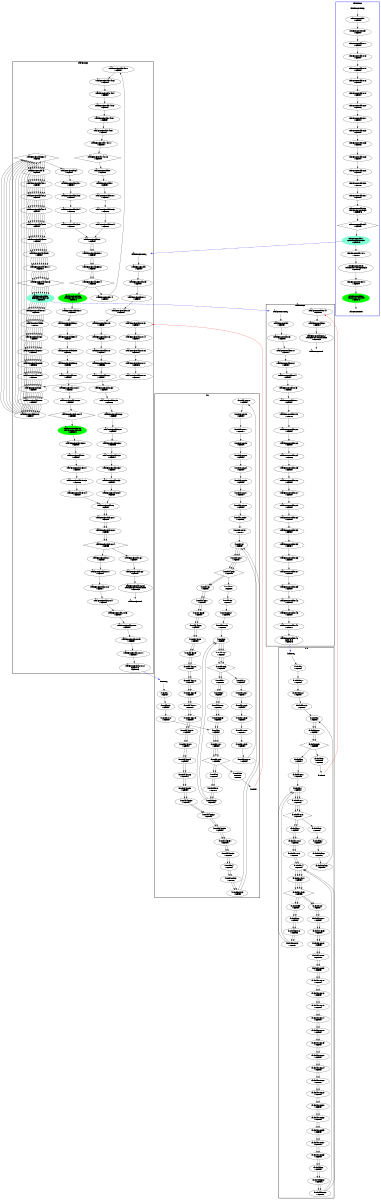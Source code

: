 digraph "CFG" {
fontsize=10;
orientation="portrait";
rankdir="TB";
size="10,8";
fwd__bb2 [fontsize=10, label="\"fwd__bb2\"\nWCET=4", width="0.01"];
fwd__bb11 [fontsize=10, label="\"fwd__bb11\"\nWCET=4", width="0.01"];
fwd__bb59 [fontsize=10, label="\"fwd__bb59\"\nWCET=0", width="0.01"];
fwd__bb63 [fontsize=10, label="\"fwd__bb63\"\nWCET=0", width="0.01"];
fwd__bb__13 [fontsize=10, label="\"fwd__bb__13\"\nWCET=0", width="0.01"];
fwd__bb [fontsize=10, label="\"fwd__bb\"\nWCET=4", width="0.01"];
fwd__bb18__18 [fontsize=10, label="\"fwd__bb18__18\"\nWCET=4", width="0.01"];
fwd__bb64 [fontsize=10, label="\"fwd__bb64\"\nWCET=4", width="0.01"];
fwd__bb__7 [fontsize=10, label="\"fwd__bb__7\"\nWCET=4", width="0.01"];
fwd__bb6__1 [fontsize=10, label="\"fwd__bb6__1\"\nWCET=0", width="0.01"];
fwd__bb56__3 [fontsize=10, label="\"fwd__bb56__3\"\nWCET=0", width="0.01"];
fwd__bb2__1 [fontsize=10, label="\"fwd__bb2__1\"\nWCET=4", width="0.01"];
fwd__bb7__1 [fontsize=10, label="\"fwd__bb7__1\"\nWCET=4", width="0.01"];
fwd__bb60__3 [fontsize=10, label="\"fwd__bb60__3\"\nWCET=0", width="0.01"];
fwd__bb64__2 [fontsize=10, label="\"fwd__bb64__2\"\nWCET=6", width="0.01"];
fwd__bb18__37 [fontsize=10, label="\"fwd__bb18__37\"\nWCET=17", width="0.01"];
fwd__bb18__38 [fontsize=10, label="\"fwd__bb18__38\"\nWCET=0", width="0.01"];
fwd__bb18__1 [fontsize=10, label="\"fwd__bb18__1\"\nWCET=4", width="0.01"];
fwd__bb18__12 [fontsize=10, label="\"fwd__bb18__12\"\nWCET=4", width="0.01"];
fwd__bb56 [fontsize=10, label="\"fwd__bb56\"\nWCET=4", width="0.01"];
fwd__bb18__26 [fontsize=10, label="\"fwd__bb18__26\"\nWCET=17", width="0.01"];
fwd__bb18__10 [fontsize=10, label="\"fwd__bb18__10\"\nWCET=4", width="0.01"];
fwd__bb18__21 [fontsize=10, label="\"fwd__bb18__21\"\nWCET=4", width="0.01"];
fwd__bb6 [fontsize=10, label="\"fwd__bb6\"\nWCET=4", width="0.01"];
fwd__bb18__29 [fontsize=10, label="\"fwd__bb18__29\"\nWCET=4", width="0.01"];
fwd__bb18__32 [fontsize=10, label="\"fwd__bb18__32\"\nWCET=4", width="0.01"];
fwd__bb18__6 [fontsize=10, label="\"fwd__bb18__6\"\nWCET=4", width="0.01"];
fwd__bb18__35 [fontsize=10, label="\"fwd__bb18__35\"\nWCET=4", width="0.01"];
fwd__bb14 [fontsize=10, label="\"fwd__bb14\"\nWCET=4", width="0.01"];
fwd__bb18__30 [fontsize=10, label="\"fwd__bb18__30\"\nWCET=4", width="0.01"];
fwd__bb67 [fontsize=10, label="\"fwd__bb67\"\nRETURN\nWCET=0", width="0.01"];
fwd_exit [color="white", fontsize=10, label="fwd_exit", width="0.01"];
fwd__bb11__2 [fontsize=10, label="\"fwd__bb11__2\"\nWCET=6", width="0.01"];
fwd__bb18__3 [fontsize=10, label="\"fwd__bb18__3\"\nWCET=4", width="0.01"];
fwd__bb18__24 [fontsize=10, label="\"fwd__bb18__24\"\nWCET=4", width="0.01"];
fwd__bb18 [fontsize=10, label="\"fwd__bb18\"\nWCET=4", width="0.01"];
fwd__bb__12 [fontsize=10, label="\"fwd__bb__12\"\nWCET=4", width="0.01"];
fwd__bb7__3 [fontsize=10, label="\"fwd__bb7__3\"\nWCET=5", shape=diamond, width="0.01"];
fwd__bb18__9 [fontsize=10, label="\"fwd__bb18__9\"\nWCET=4", width="0.01"];
fwd__bb14__3 [fontsize=10, label="\"fwd__bb14__3\"\nWCET=5", shape=diamond, width="0.01"];
fwd__bb18__17 [fontsize=10, label="\"fwd__bb18__17\"\nWCET=17", width="0.01"];
fwd__bb56__2 [fontsize=10, label="\"fwd__bb56__2\"\nWCET=6", width="0.01"];
fwd__bb64__3 [fontsize=10, label="\"fwd__bb64__3\"\nWCET=0", width="0.01"];
fwd__bb7 [fontsize=10, label="\"fwd__bb7\"\nWCET=4", width="0.01"];
fwd_entry [color="white", fontsize=10, height="0.01", label="fwd_entry", width="0.01"];
fwd__bb18__19 [fontsize=10, label="\"fwd__bb18__19\"\nWCET=4", width="0.01"];
fwd__bb11__3 [fontsize=10, label="\"fwd__bb11__3\"\nWCET=0", width="0.01"];
fwd__bb60 [fontsize=10, label="\"fwd__bb60\"\nWCET=4", width="0.01"];
fwd__bb60__2 [fontsize=10, label="\"fwd__bb60__2\"\nWCET=6", width="0.01"];
fwd__bb18__15 [fontsize=10, label="\"fwd__bb18__15\"\nWCET=4", width="0.01"];
fwd__bb18__8 [fontsize=10, label="\"fwd__bb18__8\"\nWCET=17", width="0.01"];
fwd__bb2__3 [fontsize=10, label="\"fwd__bb2__3\"\nWCET=5", shape=diamond, width="0.01"];
fwd__bb14__1 [fontsize=10, label="\"fwd__bb14__1\"\nWCET=4", width="0.01"];
_taskFunc3___bb74__1 [fontsize=10, label="\"_taskFunc3___bb74__1\"\nWCET=4", width="0.01"];
_taskFunc3___bb156 [color=green, fontsize=10, label="_taskFunc3___bb156\n(_taskFunc3_)taskwait\nWCET=13", style=filled, width="0.01"];
_taskFunc3___bb91__3 [fontsize=10, label="\"_taskFunc3___bb91__3\"\nWCET=6", width="0.01"];
_taskFunc3___bb21__17 [fontsize=10, label="\"_taskFunc3___bb21__17\"\nWCET=6", width="0.01"];
_taskFunc3___bb91__4 [fontsize=10, label="\"_taskFunc3___bb91__4\"\nWCET=0", width="0.01"];
_taskFunc3___bb157__1 [fontsize=10, label="\"_taskFunc3___bb157__1\"\nWCET=4", width="0.01"];
_taskFunc3___bb100__2 [fontsize=10, label="\"_taskFunc3___bb100__2\"\nWCET=4", width="0.01"];
_taskFunc3___bb38__4 [fontsize=10, label="\"_taskFunc3___bb38__4\"\nWCET=5", shape=diamond, width="0.01"];
_taskFunc3___bb43__5 [fontsize=10, label="\"_taskFunc3___bb43__5\"\nWCET=4", width="0.01"];
_taskFunc3___bb74__9 [fontsize=10, label="\"_taskFunc3___bb74__9\"\nWCET=4", width="0.01"];
_taskFunc3___bb38__2 [fontsize=10, label="\"_taskFunc3___bb38__2\"\nWCET=4", width="0.01"];
_taskFunc3___bb95__2 [fontsize=10, label="\"_taskFunc3___bb95__2\"\nWCET=4", width="0.01"];
_taskFunc3___bb__34 [fontsize=10, label="\"_taskFunc3___bb__34\"\nWCET=0", width="0.01"];
_taskFunc3___bb43__13 [fontsize=10, label="\"_taskFunc3___bb43__13\"\nWCET=5", shape=diamond, width="0.01"];
_taskFunc3___bb64__3 [fontsize=10, label="\"_taskFunc3___bb64__3\"\nWCET=4", width="0.01"];
_taskFunc3___bb74__4 [fontsize=10, label="\"_taskFunc3___bb74__4\"\nWCET=4", width="0.01"];
_taskFunc3___bb162__2 [fontsize=10, label="_taskFunc3___bb162__2\n(_taskFunc3_)taskenv_free\nWCET=13", width="0.01"];
_taskFunc3___bb100 [fontsize=10, label="\"_taskFunc3___bb100\"\nWCET=4", width="0.01"];
_taskFunc3___bb43__11 [fontsize=10, label="\"_taskFunc3___bb43__11\"\nWCET=17", width="0.01"];
_taskFunc3___bb__18 [fontsize=10, label="\"_taskFunc3___bb__18\"\nWCET=4", width="0.01"];
_taskFunc3___bb__15 [fontsize=10, label="\"_taskFunc3___bb__15\"\nWCET=4", width="0.01"];
_taskFunc3__entry [color="white", fontsize=10, height="0.01", label="_taskFunc3__entry", width="0.01"];
_taskFunc3___bb16 [fontsize=10, label="\"_taskFunc3___bb16\"\nWCET=4", width="0.01"];
_taskFunc3___bb57 [color=aquamarine, fontsize=10, label="_taskFunc3___bb57\nCREATE _taskFunc0_\nWCET=13", style=filled, width="0.01"];
_taskFunc3___bb43__2 [fontsize=10, label="\"_taskFunc3___bb43__2\"\nWCET=4", width="0.01"];
_taskFunc3___bb__9 [fontsize=10, label="\"_taskFunc3___bb__9\"\nWCET=4", width="0.01"];
_taskFunc3___bb21__8 [fontsize=10, label="\"_taskFunc3___bb21__8\"\nWCET=4", width="0.01"];
_taskFunc3___bb69__1 [fontsize=10, label="\"_taskFunc3___bb69__1\"\nWCET=4", width="0.01"];
_taskFunc3___bb21__1 [fontsize=10, label="\"_taskFunc3___bb21__1\"\nWCET=4", width="0.01"];
_taskFunc3___bb16__1 [fontsize=10, label="\"_taskFunc3___bb16__1\"\nWCET=4", width="0.01"];
_taskFunc3___bb100__1 [fontsize=10, label="\"_taskFunc3___bb100__1\"\nWCET=4", width="0.01"];
_taskFunc3___bb [fontsize=10, label="\"_taskFunc3___bb\"\nWCET=4", width="0.01"];
_taskFunc3___bb60__3 [fontsize=10, label="\"_taskFunc3___bb60__3\"\nWCET=6", width="0.01"];
_taskFunc3___bb157__3 [fontsize=10, label="\"_taskFunc3___bb157__3\"\nWCET=6", width="0.01"];
_taskFunc3___bb95__1 [fontsize=10, label="\"_taskFunc3___bb95__1\"\nWCET=4", width="0.01"];
_taskFunc3___bb__32 [fontsize=10, label="\"_taskFunc3___bb__32\"\nWCET=4", width="0.01"];
_taskFunc3___bb156__1 [fontsize=10, label="\"_taskFunc3___bb156__1\"\nWCET=0", width="0.01"];
_taskFunc3___bb__30 [fontsize=10, label="\"_taskFunc3___bb__30\"\nWCET=6", width="0.01"];
_taskFunc3___bb__25 [fontsize=10, label="\"_taskFunc3___bb__25\"\nWCET=6", width="0.01"];
_taskFunc3___bb21__12 [fontsize=10, label="_taskFunc3___bb21__12\nCALL lu0\nWCET=13", width="0.01"];
_taskFunc3___bb69 [fontsize=10, label="\"_taskFunc3___bb69\"\nWCET=4", width="0.01"];
_taskFunc3___bb90 [fontsize=10, label="\"_taskFunc3___bb90\"\nWCET=0", width="0.01"];
_taskFunc3___bb74__13 [fontsize=10, label="\"_taskFunc3___bb74__13\"\nWCET=5", shape=diamond, width="0.01"];
_taskFunc3___bb16__2 [fontsize=10, label="\"_taskFunc3___bb16__2\"\nWCET=4", width="0.01"];
_taskFunc3___bb__11 [fontsize=10, label="\"_taskFunc3___bb__11\"\nWCET=4", width="0.01"];
_taskFunc3___bb__16 [fontsize=10, label="\"_taskFunc3___bb__16\"\nWCET=4", width="0.01"];
_taskFunc3___bb43__1 [fontsize=10, label="\"_taskFunc3___bb43__1\"\nWCET=4", width="0.01"];
_taskFunc3___bb43__9 [fontsize=10, label="\"_taskFunc3___bb43__9\"\nWCET=4", width="0.01"];
_taskFunc3___bb91 [fontsize=10, label="\"_taskFunc3___bb91\"\nWCET=4", width="0.01"];
_taskFunc3__exit [color="white", fontsize=10, label="_taskFunc3__exit", width="0.01"];
_taskFunc3___bb60__4 [fontsize=10, label="\"_taskFunc3___bb60__4\"\nWCET=0", width="0.01"];
_taskFunc3___bb64__1 [fontsize=10, label="\"_taskFunc3___bb64__1\"\nWCET=4", width="0.01"];
_taskFunc3___bb74__11 [fontsize=10, label="\"_taskFunc3___bb74__11\"\nWCET=17", width="0.01"];
_taskFunc3___bb60 [fontsize=10, label="\"_taskFunc3___bb60\"\nWCET=4", width="0.01"];
_taskFunc3___bb21__16 [fontsize=10, label="\"_taskFunc3___bb21__16\"\nWCET=4", width="0.01"];
_taskFunc3___bb95__6 [fontsize=10, label="\"_taskFunc3___bb95__6\"\nWCET=0", width="0.01"];
_taskFunc3___bb64__5 [fontsize=10, label="\"_taskFunc3___bb64__5\"\nWCET=0", width="0.01"];
_taskFunc3___bb95 [color=green, fontsize=10, label="_taskFunc3___bb95\n(_taskFunc3_)taskwait\nWCET=13", style=filled, width="0.01"];
_taskFunc3___bb74__5 [fontsize=10, label="\"_taskFunc3___bb74__5\"\nWCET=4", width="0.01"];
_taskFunc3___bb74 [fontsize=10, label="\"_taskFunc3___bb74\"\nWCET=4", width="0.01"];
_taskFunc3___bb74__2 [fontsize=10, label="\"_taskFunc3___bb74__2\"\nWCET=4", width="0.01"];
_taskFunc3___bb43__8 [fontsize=10, label="\"_taskFunc3___bb43__8\"\nWCET=4", width="0.01"];
_taskFunc3___bb59 [fontsize=10, label="\"_taskFunc3___bb59\"\nWCET=0", width="0.01"];
_taskFunc3___bb__31 [fontsize=10, label="\"_taskFunc3___bb__31\"\nWCET=4", width="0.01"];
_taskFunc3___bb21__18 [fontsize=10, label="\"_taskFunc3___bb21__18\"\nWCET=0", width="0.01"];
_taskFunc3___bb16__4 [fontsize=10, label="\"_taskFunc3___bb16__4\"\nWCET=5", shape=diamond, width="0.01"];
_taskFunc3___bb21__4 [fontsize=10, label="\"_taskFunc3___bb21__4\"\nWCET=4", width="0.01"];
_taskFunc3___bb__26 [fontsize=10, label="\"_taskFunc3___bb__26\"\nWCET=4", width="0.01"];
_taskFunc3___bb69__4 [fontsize=10, label="\"_taskFunc3___bb69__4\"\nWCET=5", shape=diamond, width="0.01"];
_taskFunc3___bb__28 [fontsize=10, label="\"_taskFunc3___bb__28\"\nWCET=4", width="0.01"];
_taskFunc3___bb__23 [fontsize=10, label="\"_taskFunc3___bb__23\"\nWCET=4", width="0.01"];
_taskFunc3___bb21__14 [fontsize=10, label="\"_taskFunc3___bb21__14\"\nWCET=4", width="0.01"];
_taskFunc3___bb__33 [fontsize=10, label="\"_taskFunc3___bb__33\"\nWCET=4", width="0.01"];
_taskFunc3___bb95__4 [fontsize=10, label="\"_taskFunc3___bb95__4\"\nWCET=4", width="0.01"];
_taskFunc3___bb21__5 [fontsize=10, label="\"_taskFunc3___bb21__5\"\nWCET=4", width="0.01"];
_taskFunc3___bb43__4 [fontsize=10, label="\"_taskFunc3___bb43__4\"\nWCET=4", width="0.01"];
_taskFunc3___bb74__8 [fontsize=10, label="\"_taskFunc3___bb74__8\"\nWCET=4", width="0.01"];
_taskFunc3___bb95__5 [fontsize=10, label="\"_taskFunc3___bb95__5\"\nWCET=6", width="0.01"];
_taskFunc3___bb21__2 [fontsize=10, label="\"_taskFunc3___bb21__2\"\nWCET=4", width="0.01"];
_taskFunc3___bb69__2 [fontsize=10, label="\"_taskFunc3___bb69__2\"\nWCET=4", width="0.01"];
_taskFunc3___bb157 [fontsize=10, label="\"_taskFunc3___bb157\"\nWCET=4", width="0.01"];
_taskFunc3___bb21__13 [fontsize=10, label="\"_taskFunc3___bb21__13\"\nWCET=4", width="0.01"];
_taskFunc3___bb__13 [fontsize=10, label="\"_taskFunc3___bb__13\"\nWCET=4", width="0.01"];
_taskFunc3___bb__21 [fontsize=10, label="\"_taskFunc3___bb__21\"\nWCET=4", width="0.01"];
_taskFunc3___bb64__4 [fontsize=10, label="\"_taskFunc3___bb64__4\"\nWCET=6", width="0.01"];
_taskFunc3___bb64 [fontsize=10, label="\"_taskFunc3___bb64\"\nWCET=4", width="0.01"];
_taskFunc3___bb57__1 [fontsize=10, label="\"_taskFunc3___bb57__1\"\nWCET=0", width="0.01"];
_taskFunc3___bb21 [fontsize=10, label="\"_taskFunc3___bb21\"\nWCET=4", width="0.01"];
_taskFunc3___bb38__1 [fontsize=10, label="\"_taskFunc3___bb38__1\"\nWCET=4", width="0.01"];
_taskFunc3___bb38 [fontsize=10, label="\"_taskFunc3___bb38\"\nWCET=4", width="0.01"];
_taskFunc3___bb162 [fontsize=10, label="\"_taskFunc3___bb162\"\nWCET=4", width="0.01"];
_taskFunc3___bb21__11 [fontsize=10, label="\"_taskFunc3___bb21__11\"\nWCET=17", width="0.01"];
_taskFunc3___bb__20 [fontsize=10, label="\"_taskFunc3___bb__20\"\nWCET=6", width="0.01"];
_taskFunc3___bb43 [fontsize=10, label="\"_taskFunc3___bb43\"\nWCET=4", width="0.01"];
_taskFunc3___bb60__1 [fontsize=10, label="\"_taskFunc3___bb60__1\"\nWCET=4", width="0.01"];
_taskFunc3___bb161 [fontsize=10, label="\"_taskFunc3___bb161\"\nWCET=0", width="0.01"];
_taskFunc3___bb21__9 [fontsize=10, label="\"_taskFunc3___bb21__9\"\nWCET=4", width="0.01"];
_taskFunc3___bb91__1 [fontsize=10, label="\"_taskFunc3___bb91__1\"\nWCET=4", width="0.01"];
_taskFunc3___bb157__4 [fontsize=10, label="\"_taskFunc3___bb157__4\"\nWCET=0", width="0.01"];
_taskFunc3___bb100__4 [fontsize=10, label="\"_taskFunc3___bb100__4\"\nWCET=5", shape=diamond, width="0.01"];
lu0__bb12__12 [fontsize=10, label="\"lu0__bb12__12\"\nWCET=4", width="0.01"];
lu0__bb12__9 [fontsize=10, label="\"lu0__bb12__9\"\nWCET=4", width="0.01"];
lu0__bb5__3 [fontsize=10, label="\"lu0__bb5__3\"\nWCET=0", width="0.01"];
lu0__bb46 [fontsize=10, label="\"lu0__bb46\"\nWCET=4", width="0.01"];
lu0__bb12__22 [fontsize=10, label="\"lu0__bb12__22\"\nWCET=4", width="0.01"];
lu0__bb91 [fontsize=10, label="\"lu0__bb91\"\nWCET=0", width="0.01"];
lu0__bb46__3 [fontsize=10, label="\"lu0__bb46__3\"\nWCET=4", width="0.01"];
lu0_exit [color="white", fontsize=10, label="lu0_exit", width="0.01"];
lu0__bb46__12 [fontsize=10, label="\"lu0__bb46__12\"\nWCET=4", width="0.01"];
lu0__bb8 [fontsize=10, label="\"lu0__bb8\"\nWCET=4", width="0.01"];
lu0__bb12__15 [fontsize=10, label="\"lu0__bb12__15\"\nWCET=4", width="0.01"];
lu0__bb12__8 [fontsize=10, label="\"lu0__bb12__8\"\nWCET=17", width="0.01"];
lu0__bb12__31 [fontsize=10, label="\"lu0__bb12__31\"\nWCET=0", width="0.01"];
lu0__bb88__3 [fontsize=10, label="\"lu0__bb88__3\"\nWCET=0", width="0.01"];
lu0__bb5 [fontsize=10, label="\"lu0__bb5\"\nWCET=4", width="0.01"];
lu0__bb46__24 [fontsize=10, label="\"lu0__bb46__24\"\nWCET=4", width="0.01"];
lu0__bb__9 [fontsize=10, label="\"lu0__bb__9\"\nWCET=4", width="0.01"];
lu0__bb84 [fontsize=10, label="\"lu0__bb84\"\nWCET=4", width="0.01"];
lu0__bb42__1 [fontsize=10, label="\"lu0__bb42__1\"\nWCET=4", width="0.01"];
lu0__bb46__10 [fontsize=10, label="\"lu0__bb46__10\"\nWCET=4", width="0.01"];
lu0__bb46__8 [fontsize=10, label="\"lu0__bb46__8\"\nWCET=17", width="0.01"];
lu0__bb87 [fontsize=10, label="\"lu0__bb87\"\nWCET=0", width="0.01"];
lu0__bb12__10 [fontsize=10, label="\"lu0__bb12__10\"\nWCET=4", width="0.01"];
lu0__bb12__19 [fontsize=10, label="\"lu0__bb12__19\"\nWCET=4", width="0.01"];
lu0__bb [fontsize=10, label="\"lu0__bb\"\nWCET=4", width="0.01"];
lu0__bb8__1 [fontsize=10, label="\"lu0__bb8__1\"\nWCET=4", width="0.01"];
lu0__bb92__3 [fontsize=10, label="\"lu0__bb92__3\"\nWCET=0", width="0.01"];
lu0__bb46__29 [fontsize=10, label="\"lu0__bb46__29\"\nWCET=4", width="0.01"];
lu0_entry [color="white", fontsize=10, height="0.01", label="lu0_entry", width="0.01"];
lu0__bb46__32 [fontsize=10, label="\"lu0__bb46__32\"\nWCET=4", width="0.01"];
lu0__bb12__3 [fontsize=10, label="\"lu0__bb12__3\"\nWCET=4", width="0.01"];
lu0__bb46__35 [fontsize=10, label="\"lu0__bb46__35\"\nWCET=4", width="0.01"];
lu0__bb46__26 [fontsize=10, label="\"lu0__bb46__26\"\nWCET=17", width="0.01"];
lu0__bb42 [fontsize=10, label="\"lu0__bb42\"\nWCET=4", width="0.01"];
lu0__bb1 [fontsize=10, label="\"lu0__bb1\"\nWCET=4", width="0.01"];
lu0__bb1__3 [fontsize=10, label="\"lu0__bb1__3\"\nWCET=5", shape=diamond, width="0.01"];
lu0__bb46__15 [fontsize=10, label="\"lu0__bb46__15\"\nWCET=4", width="0.01"];
lu0__bb46__17 [fontsize=10, label="\"lu0__bb46__17\"\nWCET=17", width="0.01"];
lu0__bb46__18 [fontsize=10, label="\"lu0__bb46__18\"\nWCET=4", width="0.01"];
lu0__bb46__6 [fontsize=10, label="\"lu0__bb46__6\"\nWCET=4", width="0.01"];
lu0__bb12__30 [fontsize=10, label="\"lu0__bb12__30\"\nWCET=6", width="0.01"];
lu0__bb12 [fontsize=10, label="\"lu0__bb12\"\nWCET=4", width="0.01"];
lu0__bb95 [fontsize=10, label="\"lu0__bb95\"\nRETURN\nWCET=0", width="0.01"];
lu0__bb46__37 [fontsize=10, label="\"lu0__bb46__37\"\nWCET=17", width="0.01"];
lu0__bb5__2 [fontsize=10, label="\"lu0__bb5__2\"\nWCET=6", width="0.01"];
lu0__bb1__1 [fontsize=10, label="\"lu0__bb1__1\"\nWCET=4", width="0.01"];
lu0__bb92 [fontsize=10, label="\"lu0__bb92\"\nWCET=4", width="0.01"];
lu0__bb12__25 [fontsize=10, label="\"lu0__bb12__25\"\nWCET=4", width="0.01"];
lu0__bb88__2 [fontsize=10, label="\"lu0__bb88__2\"\nWCET=6", width="0.01"];
lu0__bb42__3 [fontsize=10, label="\"lu0__bb42__3\"\nWCET=5", shape=diamond, width="0.01"];
lu0__bb46__21 [fontsize=10, label="\"lu0__bb46__21\"\nWCET=4", width="0.01"];
lu0__bb8__3 [fontsize=10, label="\"lu0__bb8__3\"\nWCET=5", shape=diamond, width="0.01"];
lu0__bb46__19 [fontsize=10, label="\"lu0__bb46__19\"\nWCET=4", width="0.01"];
lu0__bb12__17 [fontsize=10, label="\"lu0__bb12__17\"\nWCET=17", width="0.01"];
lu0__bb84__2 [fontsize=10, label="\"lu0__bb84__2\"\nWCET=6", width="0.01"];
lu0__bb__10 [fontsize=10, label="\"lu0__bb__10\"\nWCET=0", width="0.01"];
lu0__bb12__28 [fontsize=10, label="\"lu0__bb12__28\"\nWCET=4", width="0.01"];
lu0__bb12__20 [fontsize=10, label="\"lu0__bb12__20\"\nWCET=4", width="0.01"];
lu0__bb46__38 [fontsize=10, label="\"lu0__bb46__38\"\nWCET=0", width="0.01"];
lu0__bb12__6 [fontsize=10, label="\"lu0__bb12__6\"\nWCET=4", width="0.01"];
lu0__bb12__27 [fontsize=10, label="\"lu0__bb12__27\"\nWCET=17", width="0.01"];
lu0__bb84__3 [fontsize=10, label="\"lu0__bb84__3\"\nWCET=0", width="0.01"];
lu0__bb88 [fontsize=10, label="\"lu0__bb88\"\nWCET=4", width="0.01"];
lu0__bb92__2 [fontsize=10, label="\"lu0__bb92__2\"\nWCET=6", width="0.01"];
lu0__bb46__30 [fontsize=10, label="\"lu0__bb46__30\"\nWCET=4", width="0.01"];
lu0__bb12__1 [fontsize=10, label="\"lu0__bb12__1\"\nWCET=4", width="0.01"];
lu0__bb46__1 [fontsize=10, label="\"lu0__bb46__1\"\nWCET=4", width="0.01"];
lu0__bb46__9 [fontsize=10, label="\"lu0__bb46__9\"\nWCET=4", width="0.01"];
_taskFunc0___bb__22 [fontsize=10, label="\"_taskFunc0___bb__22\"\nWCET=4", width="0.01"];
_taskFunc0___bb [fontsize=10, label="\"_taskFunc0___bb\"\nWCET=4", width="0.01"];
_taskFunc0___bb__8 [fontsize=10, label="\"_taskFunc0___bb__8\"\nWCET=4", width="0.01"];
_taskFunc0___bb__46 [fontsize=10, label="_taskFunc0___bb__46\nCALL fwd\nWCET=13", width="0.01"];
_taskFunc0___bb__33 [fontsize=10, label="\"_taskFunc0___bb__33\"\nWCET=4", width="0.01"];
_taskFunc0___bb__27 [fontsize=10, label="\"_taskFunc0___bb__27\"\nWCET=4", width="0.01"];
_taskFunc0___bb__35 [fontsize=10, label="\"_taskFunc0___bb__35\"\nWCET=17", width="0.01"];
_taskFunc0___bb__14 [fontsize=10, label="\"_taskFunc0___bb__14\"\nWCET=4", width="0.01"];
_taskFunc0___bb__36 [fontsize=10, label="\"_taskFunc0___bb__36\"\nWCET=4", width="0.01"];
_taskFunc0___bb__47 [fontsize=10, label="\"_taskFunc0___bb__47\"\nWCET=0", width="0.01"];
_taskFunc0___bb__39 [fontsize=10, label="\"_taskFunc0___bb__39\"\nWCET=4", width="0.01"];
_taskFunc0___bb32__2 [fontsize=10, label="_taskFunc0___bb32__2\n(_taskFunc0_)taskenv_free\nWCET=13", width="0.01"];
_taskFunc0___bb__43 [fontsize=10, label="\"_taskFunc0___bb__43\"\nWCET=4", width="0.01"];
_taskFunc0___bb__37 [fontsize=10, label="\"_taskFunc0___bb__37\"\nWCET=4", width="0.01"];
_taskFunc0___bb__20 [fontsize=10, label="\"_taskFunc0___bb__20\"\nWCET=4", width="0.01"];
_taskFunc0___bb__32 [fontsize=10, label="\"_taskFunc0___bb__32\"\nWCET=4", width="0.01"];
_taskFunc0___bb__26 [fontsize=10, label="\"_taskFunc0___bb__26\"\nWCET=4", width="0.01"];
_taskFunc0___bb__29 [fontsize=10, label="\"_taskFunc0___bb__29\"\nWCET=4", width="0.01"];
_taskFunc0___bb__15 [fontsize=10, label="\"_taskFunc0___bb__15\"\nWCET=4", width="0.01"];
_taskFunc0___bb__17 [fontsize=10, label="\"_taskFunc0___bb__17\"\nWCET=4", width="0.01"];
_taskFunc0___bb__19 [fontsize=10, label="\"_taskFunc0___bb__19\"\nWCET=6", width="0.01"];
_taskFunc0___bb__12 [fontsize=10, label="\"_taskFunc0___bb__12\"\nWCET=4", width="0.01"];
_taskFunc0___bb__25 [fontsize=10, label="\"_taskFunc0___bb__25\"\nWCET=4", width="0.01"];
_taskFunc0___bb__42 [fontsize=10, label="\"_taskFunc0___bb__42\"\nWCET=4", width="0.01"];
_taskFunc0___bb__45 [fontsize=10, label="\"_taskFunc0___bb__45\"\nWCET=17", width="0.01"];
_taskFunc0__exit [color="white", fontsize=10, label="_taskFunc0__exit", width="0.01"];
_taskFunc0__entry [color="white", fontsize=10, height="0.01", label="_taskFunc0__entry", width="0.01"];
_taskFunc0___bb__24 [fontsize=10, label="\"_taskFunc0___bb__24\"\nWCET=6", width="0.01"];
_taskFunc0___bb32 [fontsize=10, label="\"_taskFunc0___bb32\"\nWCET=4", width="0.01"];
_taskFunc0___bb__10 [fontsize=10, label="\"_taskFunc0___bb__10\"\nWCET=4", width="0.01"];
_thrFunc0___bb__30 [fontsize=10, label="\"_thrFunc0___bb__30\"\nWCET=6", width="0.01"];
_thrFunc0___bb__28 [fontsize=10, label="\"_thrFunc0___bb__28\"\nWCET=4", width="0.01"];
_thrFunc0___bb__13 [fontsize=10, label="\"_thrFunc0___bb__13\"\nWCET=4", width="0.01"];
_thrFunc0___bb__18 [fontsize=10, label="\"_thrFunc0___bb__18\"\nWCET=4", width="0.01"];
_thrFunc0___bb__23 [fontsize=10, label="\"_thrFunc0___bb__23\"\nWCET=4", width="0.01"];
_thrFunc0___bb19__1 [fontsize=10, label="\"_thrFunc0___bb19__1\"\nWCET=0", width="0.01"];
_thrFunc0___bb [fontsize=10, label="\"_thrFunc0___bb\"\nWCET=4", width="0.01"];
_thrFunc0__entry [color="white", fontsize=10, height="0.01", label="_thrFunc0__entry", width="0.01"];
_thrFunc0___bb__34 [fontsize=10, label="\"_thrFunc0___bb__34\"\nWCET=5", shape=diamond, width="0.01"];
_thrFunc0___bb__20 [fontsize=10, label="\"_thrFunc0___bb__20\"\nWCET=6", width="0.01"];
_thrFunc0___bb__21 [fontsize=10, label="\"_thrFunc0___bb__21\"\nWCET=4", width="0.01"];
_thrFunc0___bb__9 [fontsize=10, label="\"_thrFunc0___bb__9\"\nWCET=4", width="0.01"];
_thrFunc0___bb17 [color=aquamarine, fontsize=10, label="_thrFunc0___bb17\nCREATE _taskFunc3_\nWCET=13", style=filled, width="0.01"];
_thrFunc0___bb__16 [fontsize=10, label="\"_thrFunc0___bb__16\"\nWCET=4", width="0.01"];
_thrFunc0___bb17__1 [fontsize=10, label="\"_thrFunc0___bb17__1\"\nWCET=0", width="0.01"];
_thrFunc0___bb__32 [fontsize=10, label="_thrFunc0___bb__32\n(_thrFunc0_)mysingle\nWCET=13", width="0.01"];
_thrFunc0___bb__31 [fontsize=10, label="\"_thrFunc0___bb__31\"\nWCET=4", width="0.01"];
_thrFunc0__exit [color="white", fontsize=10, label="_thrFunc0__exit", width="0.01"];
_thrFunc0___bb__26 [fontsize=10, label="\"_thrFunc0___bb__26\"\nWCET=4", width="0.01"];
_thrFunc0___bb20 [color=green, fontsize=10, label="_thrFunc0___bb20\n(_thrFunc0_)taskwait\nWCET=13", style=filled, width="0.01"];
_thrFunc0___bb__11 [fontsize=10, label="\"_thrFunc0___bb__11\"\nWCET=4", width="0.01"];
_thrFunc0___bb19 [fontsize=10, label="_thrFunc0___bb19\n(_thrFunc0_)leaving_single\nWCET=13", width="0.01"];
_thrFunc0___bb__25 [fontsize=10, label="\"_thrFunc0___bb__25\"\nWCET=6", width="0.01"];
_thrFunc0___bb__15 [fontsize=10, label="\"_thrFunc0___bb__15\"\nWCET=4", width="0.01"];
fwd__bb2 -> fwd__bb2__1  [key=0];
fwd__bb2 -> fwd__bb2__1  [key=1];
fwd__bb11 -> fwd__bb11__2  [key=0];
fwd__bb11 -> fwd__bb11__2  [key=1];
fwd__bb59 -> fwd__bb60  [key=0];
fwd__bb59 -> fwd__bb60  [key=1];
fwd__bb63 -> fwd__bb64  [key=0];
fwd__bb__13 -> fwd__bb2  [key=0];
fwd__bb -> fwd__bb__7  [key=0];
fwd__bb18__18 -> fwd__bb18__19  [key=0];
fwd__bb18__18 -> fwd__bb18__19  [key=1];
fwd__bb64 -> fwd__bb64__2  [key=0];
fwd__bb__7 -> fwd__bb__12  [key=0];
fwd__bb6__1 -> fwd__bb7  [key=0];
fwd__bb56__3 -> fwd__bb14  [key=0];
fwd__bb56__3 -> fwd__bb14  [key=1];
fwd__bb2__1 -> fwd__bb2__3  [key=0];
fwd__bb2__1 -> fwd__bb2__3  [key=1];
fwd__bb7__1 -> fwd__bb7__3  [key=0];
fwd__bb7__1 -> fwd__bb7__3  [key=1];
fwd__bb7__1 -> fwd__bb7__3  [key=2];
fwd__bb60__3 -> fwd__bb7  [key=0];
fwd__bb60__3 -> fwd__bb7  [key=1];
fwd__bb64__2 -> fwd__bb64__3  [key=0];
fwd__bb18__37 -> fwd__bb18__38  [key=0];
fwd__bb18__37 -> fwd__bb18__38  [key=1];
fwd__bb18__38 -> fwd__bb56  [key=0];
fwd__bb18__38 -> fwd__bb56  [key=1];
fwd__bb18__1 -> fwd__bb18__3  [key=0];
fwd__bb18__1 -> fwd__bb18__3  [key=1];
fwd__bb18__12 -> fwd__bb18__15  [key=0];
fwd__bb18__12 -> fwd__bb18__15  [key=1];
fwd__bb56 -> fwd__bb56__2  [key=0];
fwd__bb56 -> fwd__bb56__2  [key=1];
fwd__bb18__26 -> fwd__bb18__29  [key=0];
fwd__bb18__26 -> fwd__bb18__29  [key=1];
fwd__bb18__10 -> fwd__bb18__12  [key=0];
fwd__bb18__10 -> fwd__bb18__12  [key=1];
fwd__bb18__21 -> fwd__bb18__24  [key=0];
fwd__bb18__21 -> fwd__bb18__24  [key=1];
fwd__bb6 -> fwd__bb6__1  [key=0];
fwd__bb18__29 -> fwd__bb18__30  [key=0];
fwd__bb18__29 -> fwd__bb18__30  [key=1];
fwd__bb18__32 -> fwd__bb18__35  [key=0];
fwd__bb18__32 -> fwd__bb18__35  [key=1];
fwd__bb18__6 -> fwd__bb18__8  [key=0];
fwd__bb18__6 -> fwd__bb18__8  [key=1];
fwd__bb18__35 -> fwd__bb18__37  [key=0];
fwd__bb18__35 -> fwd__bb18__37  [key=1];
fwd__bb14 -> fwd__bb14__1  [key=0];
fwd__bb14 -> fwd__bb14__1  [key=1];
fwd__bb14 -> fwd__bb14__1  [key=2];
fwd__bb14 -> fwd__bb14__1  [key=3];
fwd__bb18__30 -> fwd__bb18__32  [key=0];
fwd__bb18__30 -> fwd__bb18__32  [key=1];
fwd__bb67 -> fwd_exit  [key=0];
fwd_exit -> _taskFunc0___bb__47  [color=red, key=0];
fwd__bb11__2 -> fwd__bb11__3  [key=0];
fwd__bb11__2 -> fwd__bb11__3  [key=1];
fwd__bb18__3 -> fwd__bb18__6  [key=0];
fwd__bb18__3 -> fwd__bb18__6  [key=1];
fwd__bb18__24 -> fwd__bb18__26  [key=0];
fwd__bb18__24 -> fwd__bb18__26  [key=1];
fwd__bb18 -> fwd__bb18__1  [key=0];
fwd__bb18 -> fwd__bb18__1  [key=1];
fwd__bb__12 -> fwd__bb__13  [key=0];
fwd__bb7__3 -> fwd__bb11  [key=0];
fwd__bb7__3 -> fwd__bb11  [key=1];
fwd__bb7__3 -> fwd__bb63  [key=0];
fwd__bb18__9 -> fwd__bb18__10  [key=0];
fwd__bb18__9 -> fwd__bb18__10  [key=1];
fwd__bb14__3 -> fwd__bb18  [key=0];
fwd__bb14__3 -> fwd__bb18  [key=1];
fwd__bb14__3 -> fwd__bb59  [key=0];
fwd__bb14__3 -> fwd__bb59  [key=1];
fwd__bb18__17 -> fwd__bb18__18  [key=0];
fwd__bb18__17 -> fwd__bb18__18  [key=1];
fwd__bb56__2 -> fwd__bb56__3  [key=0];
fwd__bb56__2 -> fwd__bb56__3  [key=1];
fwd__bb64__3 -> fwd__bb2  [key=0];
fwd__bb7 -> fwd__bb7__1  [key=0];
fwd__bb7 -> fwd__bb7__1  [key=1];
fwd__bb7 -> fwd__bb7__1  [key=2];
fwd_entry -> fwd__bb  [key=0];
fwd__bb18__19 -> fwd__bb18__21  [key=0];
fwd__bb18__19 -> fwd__bb18__21  [key=1];
fwd__bb11__3 -> fwd__bb14  [key=0];
fwd__bb11__3 -> fwd__bb14  [key=1];
fwd__bb60 -> fwd__bb60__2  [key=0];
fwd__bb60 -> fwd__bb60__2  [key=1];
fwd__bb60__2 -> fwd__bb60__3  [key=0];
fwd__bb60__2 -> fwd__bb60__3  [key=1];
fwd__bb18__15 -> fwd__bb18__17  [key=0];
fwd__bb18__15 -> fwd__bb18__17  [key=1];
fwd__bb18__8 -> fwd__bb18__9  [key=0];
fwd__bb18__8 -> fwd__bb18__9  [key=1];
fwd__bb2__3 -> fwd__bb6  [key=0];
fwd__bb2__3 -> fwd__bb67  [key=0];
fwd__bb14__1 -> fwd__bb14__3  [key=0];
fwd__bb14__1 -> fwd__bb14__3  [key=1];
fwd__bb14__1 -> fwd__bb14__3  [key=2];
fwd__bb14__1 -> fwd__bb14__3  [key=3];
_taskFunc3___bb74__1 -> _taskFunc3___bb74__2  [key=0];
_taskFunc3___bb156 -> _taskFunc3___bb156__1  [key=0];
_taskFunc3___bb91__3 -> _taskFunc3___bb91__4  [key=0];
_taskFunc3___bb21__17 -> _taskFunc3___bb21__18  [key=0];
_taskFunc3___bb91__4 -> _taskFunc3___bb69  [key=0];
_taskFunc3___bb157__1 -> _taskFunc3___bb157__3  [key=0];
_taskFunc3___bb100__2 -> _taskFunc3___bb100__4  [key=0];
_taskFunc3___bb38__4 -> _taskFunc3___bb43  [key=0];
_taskFunc3___bb38__4 -> _taskFunc3___bb43  [key=1];
_taskFunc3___bb38__4 -> _taskFunc3___bb43  [key=2];
_taskFunc3___bb38__4 -> _taskFunc3___bb43  [key=3];
_taskFunc3___bb38__4 -> _taskFunc3___bb43  [key=4];
_taskFunc3___bb38__4 -> _taskFunc3___bb43  [key=5];
_taskFunc3___bb38__4 -> _taskFunc3___bb43  [key=6];
_taskFunc3___bb38__4 -> _taskFunc3___bb43  [key=7];
_taskFunc3___bb38__4 -> _taskFunc3___bb43  [key=8];
_taskFunc3___bb38__4 -> _taskFunc3___bb64  [key=0];
_taskFunc3___bb43__5 -> _taskFunc3___bb43__8  [key=0];
_taskFunc3___bb43__5 -> _taskFunc3___bb43__8  [key=1];
_taskFunc3___bb43__5 -> _taskFunc3___bb43__8  [key=2];
_taskFunc3___bb43__5 -> _taskFunc3___bb43__8  [key=3];
_taskFunc3___bb43__5 -> _taskFunc3___bb43__8  [key=4];
_taskFunc3___bb43__5 -> _taskFunc3___bb43__8  [key=5];
_taskFunc3___bb43__5 -> _taskFunc3___bb43__8  [key=6];
_taskFunc3___bb43__5 -> _taskFunc3___bb43__8  [key=7];
_taskFunc3___bb43__5 -> _taskFunc3___bb43__8  [key=8];
_taskFunc3___bb74__9 -> _taskFunc3___bb74__11  [key=0];
_taskFunc3___bb38__2 -> _taskFunc3___bb38__4  [key=0];
_taskFunc3___bb38__2 -> _taskFunc3___bb38__4  [key=1];
_taskFunc3___bb38__2 -> _taskFunc3___bb38__4  [key=2];
_taskFunc3___bb38__2 -> _taskFunc3___bb38__4  [key=3];
_taskFunc3___bb38__2 -> _taskFunc3___bb38__4  [key=4];
_taskFunc3___bb38__2 -> _taskFunc3___bb38__4  [key=5];
_taskFunc3___bb38__2 -> _taskFunc3___bb38__4  [key=6];
_taskFunc3___bb38__2 -> _taskFunc3___bb38__4  [key=7];
_taskFunc3___bb38__2 -> _taskFunc3___bb38__4  [key=8];
_taskFunc3___bb38__2 -> _taskFunc3___bb38__4  [key=9];
_taskFunc3___bb95__2 -> _taskFunc3___bb95__4  [key=0];
_taskFunc3___bb__34 -> _taskFunc3___bb16  [key=0];
_taskFunc3___bb43__13 -> _taskFunc3___bb57  [key=0];
_taskFunc3___bb43__13 -> _taskFunc3___bb57  [key=1];
_taskFunc3___bb43__13 -> _taskFunc3___bb57  [key=2];
_taskFunc3___bb43__13 -> _taskFunc3___bb57  [key=3];
_taskFunc3___bb43__13 -> _taskFunc3___bb57  [key=4];
_taskFunc3___bb43__13 -> _taskFunc3___bb57  [key=5];
_taskFunc3___bb43__13 -> _taskFunc3___bb57  [key=6];
_taskFunc3___bb43__13 -> _taskFunc3___bb57  [key=7];
_taskFunc3___bb43__13 -> _taskFunc3___bb57  [key=8];
_taskFunc3___bb64__3 -> _taskFunc3___bb64__4  [key=0];
_taskFunc3___bb74__4 -> _taskFunc3___bb74__5  [key=0];
_taskFunc3___bb162__2 -> _taskFunc3__exit  [key=0];
_taskFunc3___bb100 -> _taskFunc3___bb100__1  [key=0];
_taskFunc3___bb43__11 -> _taskFunc3___bb43__13  [key=0];
_taskFunc3___bb43__11 -> _taskFunc3___bb43__13  [key=1];
_taskFunc3___bb43__11 -> _taskFunc3___bb43__13  [key=2];
_taskFunc3___bb43__11 -> _taskFunc3___bb43__13  [key=3];
_taskFunc3___bb43__11 -> _taskFunc3___bb43__13  [key=4];
_taskFunc3___bb43__11 -> _taskFunc3___bb43__13  [key=5];
_taskFunc3___bb43__11 -> _taskFunc3___bb43__13  [key=6];
_taskFunc3___bb43__11 -> _taskFunc3___bb43__13  [key=7];
_taskFunc3___bb43__11 -> _taskFunc3___bb43__13  [key=8];
_taskFunc3___bb__18 -> _taskFunc3___bb__20  [key=0];
_taskFunc3___bb__15 -> _taskFunc3___bb__16  [key=0];
_taskFunc3__entry -> _taskFunc3___bb  [key=0];
_taskFunc3___bb16 -> _taskFunc3___bb16__1  [key=0];
_taskFunc3___bb16 -> _taskFunc3___bb16__1  [key=1];
_taskFunc3___bb57 -> _taskFunc3___bb57__1  [key=0];
_taskFunc3___bb57 -> _taskFunc3___bb57__1  [key=1];
_taskFunc3___bb57 -> _taskFunc3___bb57__1  [key=2];
_taskFunc3___bb57 -> _taskFunc3___bb57__1  [key=3];
_taskFunc3___bb57 -> _taskFunc3___bb57__1  [key=4];
_taskFunc3___bb57 -> _taskFunc3___bb57__1  [key=5];
_taskFunc3___bb57 -> _taskFunc3___bb57__1  [key=6];
_taskFunc3___bb57 -> _taskFunc3___bb57__1  [key=7];
_taskFunc3___bb57 -> _taskFunc3___bb57__1  [key=8];
_taskFunc3___bb57 -> _taskFunc0__entry  [color=blue, key=0];
_taskFunc3___bb43__2 -> _taskFunc3___bb43__4  [key=0];
_taskFunc3___bb43__2 -> _taskFunc3___bb43__4  [key=1];
_taskFunc3___bb43__2 -> _taskFunc3___bb43__4  [key=2];
_taskFunc3___bb43__2 -> _taskFunc3___bb43__4  [key=3];
_taskFunc3___bb43__2 -> _taskFunc3___bb43__4  [key=4];
_taskFunc3___bb43__2 -> _taskFunc3___bb43__4  [key=5];
_taskFunc3___bb43__2 -> _taskFunc3___bb43__4  [key=6];
_taskFunc3___bb43__2 -> _taskFunc3___bb43__4  [key=7];
_taskFunc3___bb43__2 -> _taskFunc3___bb43__4  [key=8];
_taskFunc3___bb__9 -> _taskFunc3___bb__11  [key=0];
_taskFunc3___bb21__8 -> _taskFunc3___bb21__9  [key=0];
_taskFunc3___bb69__1 -> _taskFunc3___bb69__2  [key=0];
_taskFunc3___bb69__1 -> _taskFunc3___bb69__2  [key=1];
_taskFunc3___bb21__1 -> _taskFunc3___bb21__2  [key=0];
_taskFunc3___bb16__1 -> _taskFunc3___bb16__2  [key=0];
_taskFunc3___bb16__1 -> _taskFunc3___bb16__2  [key=1];
_taskFunc3___bb100__1 -> _taskFunc3___bb100__2  [key=0];
_taskFunc3___bb -> _taskFunc3___bb__9  [key=0];
_taskFunc3___bb60__3 -> _taskFunc3___bb60__4  [key=0];
_taskFunc3___bb60__3 -> _taskFunc3___bb60__4  [key=1];
_taskFunc3___bb60__3 -> _taskFunc3___bb60__4  [key=2];
_taskFunc3___bb60__3 -> _taskFunc3___bb60__4  [key=3];
_taskFunc3___bb60__3 -> _taskFunc3___bb60__4  [key=4];
_taskFunc3___bb60__3 -> _taskFunc3___bb60__4  [key=5];
_taskFunc3___bb60__3 -> _taskFunc3___bb60__4  [key=6];
_taskFunc3___bb60__3 -> _taskFunc3___bb60__4  [key=7];
_taskFunc3___bb60__3 -> _taskFunc3___bb60__4  [key=8];
_taskFunc3___bb157__3 -> _taskFunc3___bb157__4  [key=0];
_taskFunc3___bb95__1 -> _taskFunc3___bb95__2  [key=0];
_taskFunc3___bb__32 -> _taskFunc3___bb__33  [key=0];
_taskFunc3___bb156__1 -> _taskFunc3___bb157  [key=0];
_taskFunc3___bb__30 -> _taskFunc3___bb__31  [key=0];
_taskFunc3___bb__25 -> _taskFunc3___bb__26  [key=0];
_taskFunc3___bb21__12 -> lu0_entry  [color=blue, key=0];
_taskFunc3___bb69 -> _taskFunc3___bb69__1  [key=0];
_taskFunc3___bb69 -> _taskFunc3___bb69__1  [key=1];
_taskFunc3___bb90 -> _taskFunc3___bb91  [key=0];
_taskFunc3___bb74__13 -> _taskFunc3___bb90  [key=0];
_taskFunc3___bb16__2 -> _taskFunc3___bb16__4  [key=0];
_taskFunc3___bb16__2 -> _taskFunc3___bb16__4  [key=1];
_taskFunc3___bb__11 -> _taskFunc3___bb__13  [key=0];
_taskFunc3___bb__16 -> _taskFunc3___bb__18  [key=0];
_taskFunc3___bb43__1 -> _taskFunc3___bb43__2  [key=0];
_taskFunc3___bb43__1 -> _taskFunc3___bb43__2  [key=1];
_taskFunc3___bb43__1 -> _taskFunc3___bb43__2  [key=2];
_taskFunc3___bb43__1 -> _taskFunc3___bb43__2  [key=3];
_taskFunc3___bb43__1 -> _taskFunc3___bb43__2  [key=4];
_taskFunc3___bb43__1 -> _taskFunc3___bb43__2  [key=5];
_taskFunc3___bb43__1 -> _taskFunc3___bb43__2  [key=6];
_taskFunc3___bb43__1 -> _taskFunc3___bb43__2  [key=7];
_taskFunc3___bb43__1 -> _taskFunc3___bb43__2  [key=8];
_taskFunc3___bb43__9 -> _taskFunc3___bb43__11  [key=0];
_taskFunc3___bb43__9 -> _taskFunc3___bb43__11  [key=1];
_taskFunc3___bb43__9 -> _taskFunc3___bb43__11  [key=2];
_taskFunc3___bb43__9 -> _taskFunc3___bb43__11  [key=3];
_taskFunc3___bb43__9 -> _taskFunc3___bb43__11  [key=4];
_taskFunc3___bb43__9 -> _taskFunc3___bb43__11  [key=5];
_taskFunc3___bb43__9 -> _taskFunc3___bb43__11  [key=6];
_taskFunc3___bb43__9 -> _taskFunc3___bb43__11  [key=7];
_taskFunc3___bb43__9 -> _taskFunc3___bb43__11  [key=8];
_taskFunc3___bb91 -> _taskFunc3___bb91__1  [key=0];
_taskFunc3___bb60__4 -> _taskFunc3___bb38  [key=0];
_taskFunc3___bb60__4 -> _taskFunc3___bb38  [key=1];
_taskFunc3___bb60__4 -> _taskFunc3___bb38  [key=2];
_taskFunc3___bb60__4 -> _taskFunc3___bb38  [key=3];
_taskFunc3___bb60__4 -> _taskFunc3___bb38  [key=4];
_taskFunc3___bb60__4 -> _taskFunc3___bb38  [key=5];
_taskFunc3___bb60__4 -> _taskFunc3___bb38  [key=6];
_taskFunc3___bb60__4 -> _taskFunc3___bb38  [key=7];
_taskFunc3___bb60__4 -> _taskFunc3___bb38  [key=8];
_taskFunc3___bb64__1 -> _taskFunc3___bb64__3  [key=0];
_taskFunc3___bb74__11 -> _taskFunc3___bb74__13  [key=0];
_taskFunc3___bb60 -> _taskFunc3___bb60__1  [key=0];
_taskFunc3___bb60 -> _taskFunc3___bb60__1  [key=1];
_taskFunc3___bb60 -> _taskFunc3___bb60__1  [key=2];
_taskFunc3___bb60 -> _taskFunc3___bb60__1  [key=3];
_taskFunc3___bb60 -> _taskFunc3___bb60__1  [key=4];
_taskFunc3___bb60 -> _taskFunc3___bb60__1  [key=5];
_taskFunc3___bb60 -> _taskFunc3___bb60__1  [key=6];
_taskFunc3___bb60 -> _taskFunc3___bb60__1  [key=7];
_taskFunc3___bb60 -> _taskFunc3___bb60__1  [key=8];
_taskFunc3___bb21__16 -> _taskFunc3___bb21__17  [key=0];
_taskFunc3___bb95__6 -> _taskFunc3___bb100  [key=0];
_taskFunc3___bb64__5 -> _taskFunc3___bb69  [key=0];
_taskFunc3___bb95 -> _taskFunc3___bb95__1  [key=0];
_taskFunc3___bb74__5 -> _taskFunc3___bb74__8  [key=0];
_taskFunc3___bb74 -> _taskFunc3___bb74__1  [key=0];
_taskFunc3___bb74__2 -> _taskFunc3___bb74__4  [key=0];
_taskFunc3___bb43__8 -> _taskFunc3___bb43__9  [key=0];
_taskFunc3___bb43__8 -> _taskFunc3___bb43__9  [key=1];
_taskFunc3___bb43__8 -> _taskFunc3___bb43__9  [key=2];
_taskFunc3___bb43__8 -> _taskFunc3___bb43__9  [key=3];
_taskFunc3___bb43__8 -> _taskFunc3___bb43__9  [key=4];
_taskFunc3___bb43__8 -> _taskFunc3___bb43__9  [key=5];
_taskFunc3___bb43__8 -> _taskFunc3___bb43__9  [key=6];
_taskFunc3___bb43__8 -> _taskFunc3___bb43__9  [key=7];
_taskFunc3___bb43__8 -> _taskFunc3___bb43__9  [key=8];
_taskFunc3___bb59 -> _taskFunc3___bb60  [key=0];
_taskFunc3___bb59 -> _taskFunc3___bb60  [key=1];
_taskFunc3___bb59 -> _taskFunc3___bb60  [key=2];
_taskFunc3___bb59 -> _taskFunc3___bb60  [key=3];
_taskFunc3___bb59 -> _taskFunc3___bb60  [key=4];
_taskFunc3___bb59 -> _taskFunc3___bb60  [key=5];
_taskFunc3___bb59 -> _taskFunc3___bb60  [key=6];
_taskFunc3___bb59 -> _taskFunc3___bb60  [key=7];
_taskFunc3___bb59 -> _taskFunc3___bb60  [key=8];
_taskFunc3___bb__31 -> _taskFunc3___bb__32  [key=0];
_taskFunc3___bb21__18 -> _taskFunc3___bb38  [key=0];
_taskFunc3___bb16__4 -> _taskFunc3___bb21  [key=0];
_taskFunc3___bb16__4 -> _taskFunc3___bb161  [key=0];
_taskFunc3___bb21__4 -> _taskFunc3___bb21__5  [key=0];
_taskFunc3___bb__26 -> _taskFunc3___bb__28  [key=0];
_taskFunc3___bb69__4 -> _taskFunc3___bb74  [key=0];
_taskFunc3___bb69__4 -> _taskFunc3___bb95  [key=0];
_taskFunc3___bb__28 -> _taskFunc3___bb__30  [key=0];
_taskFunc3___bb__23 -> _taskFunc3___bb__25  [key=0];
_taskFunc3___bb21__14 -> _taskFunc3___bb21__16  [key=0];
_taskFunc3___bb__33 -> _taskFunc3___bb__34  [key=0];
_taskFunc3___bb95__4 -> _taskFunc3___bb95__5  [key=0];
_taskFunc3___bb21__5 -> _taskFunc3___bb21__8  [key=0];
_taskFunc3___bb43__4 -> _taskFunc3___bb43__5  [key=0];
_taskFunc3___bb43__4 -> _taskFunc3___bb43__5  [key=1];
_taskFunc3___bb43__4 -> _taskFunc3___bb43__5  [key=2];
_taskFunc3___bb43__4 -> _taskFunc3___bb43__5  [key=3];
_taskFunc3___bb43__4 -> _taskFunc3___bb43__5  [key=4];
_taskFunc3___bb43__4 -> _taskFunc3___bb43__5  [key=5];
_taskFunc3___bb43__4 -> _taskFunc3___bb43__5  [key=6];
_taskFunc3___bb43__4 -> _taskFunc3___bb43__5  [key=7];
_taskFunc3___bb43__4 -> _taskFunc3___bb43__5  [key=8];
_taskFunc3___bb74__8 -> _taskFunc3___bb74__9  [key=0];
_taskFunc3___bb95__5 -> _taskFunc3___bb95__6  [key=0];
_taskFunc3___bb21__2 -> _taskFunc3___bb21__4  [key=0];
_taskFunc3___bb69__2 -> _taskFunc3___bb69__4  [key=0];
_taskFunc3___bb69__2 -> _taskFunc3___bb69__4  [key=1];
_taskFunc3___bb157 -> _taskFunc3___bb157__1  [key=0];
_taskFunc3___bb21__13 -> _taskFunc3___bb21__14  [key=0];
_taskFunc3___bb__13 -> _taskFunc3___bb__15  [key=0];
_taskFunc3___bb__21 -> _taskFunc3___bb__23  [key=0];
_taskFunc3___bb64__4 -> _taskFunc3___bb64__5  [key=0];
_taskFunc3___bb64 -> _taskFunc3___bb64__1  [key=0];
_taskFunc3___bb57__1 -> _taskFunc3___bb59  [key=0];
_taskFunc3___bb57__1 -> _taskFunc3___bb59  [key=1];
_taskFunc3___bb57__1 -> _taskFunc3___bb59  [key=2];
_taskFunc3___bb57__1 -> _taskFunc3___bb59  [key=3];
_taskFunc3___bb57__1 -> _taskFunc3___bb59  [key=4];
_taskFunc3___bb57__1 -> _taskFunc3___bb59  [key=5];
_taskFunc3___bb57__1 -> _taskFunc3___bb59  [key=6];
_taskFunc3___bb57__1 -> _taskFunc3___bb59  [key=7];
_taskFunc3___bb57__1 -> _taskFunc3___bb59  [key=8];
_taskFunc3___bb21 -> _taskFunc3___bb21__1  [key=0];
_taskFunc3___bb38__1 -> _taskFunc3___bb38__2  [key=0];
_taskFunc3___bb38__1 -> _taskFunc3___bb38__2  [key=1];
_taskFunc3___bb38__1 -> _taskFunc3___bb38__2  [key=2];
_taskFunc3___bb38__1 -> _taskFunc3___bb38__2  [key=3];
_taskFunc3___bb38__1 -> _taskFunc3___bb38__2  [key=4];
_taskFunc3___bb38__1 -> _taskFunc3___bb38__2  [key=5];
_taskFunc3___bb38__1 -> _taskFunc3___bb38__2  [key=6];
_taskFunc3___bb38__1 -> _taskFunc3___bb38__2  [key=7];
_taskFunc3___bb38__1 -> _taskFunc3___bb38__2  [key=8];
_taskFunc3___bb38__1 -> _taskFunc3___bb38__2  [key=9];
_taskFunc3___bb38 -> _taskFunc3___bb38__1  [key=0];
_taskFunc3___bb38 -> _taskFunc3___bb38__1  [key=1];
_taskFunc3___bb38 -> _taskFunc3___bb38__1  [key=2];
_taskFunc3___bb38 -> _taskFunc3___bb38__1  [key=3];
_taskFunc3___bb38 -> _taskFunc3___bb38__1  [key=4];
_taskFunc3___bb38 -> _taskFunc3___bb38__1  [key=5];
_taskFunc3___bb38 -> _taskFunc3___bb38__1  [key=6];
_taskFunc3___bb38 -> _taskFunc3___bb38__1  [key=7];
_taskFunc3___bb38 -> _taskFunc3___bb38__1  [key=8];
_taskFunc3___bb38 -> _taskFunc3___bb38__1  [key=9];
_taskFunc3___bb162 -> _taskFunc3___bb162__2  [key=0];
_taskFunc3___bb21__11 -> _taskFunc3___bb21__12  [key=0];
_taskFunc3___bb__20 -> _taskFunc3___bb__21  [key=0];
_taskFunc3___bb43 -> _taskFunc3___bb43__1  [key=0];
_taskFunc3___bb43 -> _taskFunc3___bb43__1  [key=1];
_taskFunc3___bb43 -> _taskFunc3___bb43__1  [key=2];
_taskFunc3___bb43 -> _taskFunc3___bb43__1  [key=3];
_taskFunc3___bb43 -> _taskFunc3___bb43__1  [key=4];
_taskFunc3___bb43 -> _taskFunc3___bb43__1  [key=5];
_taskFunc3___bb43 -> _taskFunc3___bb43__1  [key=6];
_taskFunc3___bb43 -> _taskFunc3___bb43__1  [key=7];
_taskFunc3___bb43 -> _taskFunc3___bb43__1  [key=8];
_taskFunc3___bb60__1 -> _taskFunc3___bb60__3  [key=0];
_taskFunc3___bb60__1 -> _taskFunc3___bb60__3  [key=1];
_taskFunc3___bb60__1 -> _taskFunc3___bb60__3  [key=2];
_taskFunc3___bb60__1 -> _taskFunc3___bb60__3  [key=3];
_taskFunc3___bb60__1 -> _taskFunc3___bb60__3  [key=4];
_taskFunc3___bb60__1 -> _taskFunc3___bb60__3  [key=5];
_taskFunc3___bb60__1 -> _taskFunc3___bb60__3  [key=6];
_taskFunc3___bb60__1 -> _taskFunc3___bb60__3  [key=7];
_taskFunc3___bb60__1 -> _taskFunc3___bb60__3  [key=8];
_taskFunc3___bb161 -> _taskFunc3___bb162  [key=0];
_taskFunc3___bb21__9 -> _taskFunc3___bb21__11  [key=0];
_taskFunc3___bb91__1 -> _taskFunc3___bb91__3  [key=0];
_taskFunc3___bb157__4 -> _taskFunc3___bb16  [key=0];
_taskFunc3___bb100__4 -> _taskFunc3___bb156  [key=0];
lu0__bb12__12 -> lu0__bb12__15  [key=0];
lu0__bb12__9 -> lu0__bb12__10  [key=0];
lu0__bb5__3 -> lu0__bb8  [key=0];
lu0__bb5__3 -> lu0__bb8  [key=1];
lu0__bb46 -> lu0__bb46__1  [key=0];
lu0__bb46 -> lu0__bb46__1  [key=1];
lu0__bb12__22 -> lu0__bb12__25  [key=0];
lu0__bb91 -> lu0__bb92  [key=0];
lu0__bb91 -> lu0__bb92  [key=1];
lu0__bb46__3 -> lu0__bb46__6  [key=0];
lu0__bb46__3 -> lu0__bb46__6  [key=1];
lu0_exit -> _taskFunc3___bb21__13  [color=red, key=0];
lu0__bb46__12 -> lu0__bb46__15  [key=0];
lu0__bb46__12 -> lu0__bb46__15  [key=1];
lu0__bb8 -> lu0__bb8__1  [key=0];
lu0__bb8 -> lu0__bb8__1  [key=1];
lu0__bb8 -> lu0__bb8__1  [key=2];
lu0__bb12__15 -> lu0__bb12__17  [key=0];
lu0__bb12__8 -> lu0__bb12__9  [key=0];
lu0__bb12__31 -> lu0__bb42  [key=0];
lu0__bb88__3 -> lu0__bb8  [key=0];
lu0__bb5 -> lu0__bb5__2  [key=0];
lu0__bb5 -> lu0__bb5__2  [key=1];
lu0__bb46__24 -> lu0__bb46__26  [key=0];
lu0__bb46__24 -> lu0__bb46__26  [key=1];
lu0__bb__9 -> lu0__bb__10  [key=0];
lu0__bb84 -> lu0__bb84__2  [key=0];
lu0__bb84 -> lu0__bb84__2  [key=1];
lu0__bb42__1 -> lu0__bb42__3  [key=0];
lu0__bb42__1 -> lu0__bb42__3  [key=1];
lu0__bb42__1 -> lu0__bb42__3  [key=2];
lu0__bb46__10 -> lu0__bb46__12  [key=0];
lu0__bb46__10 -> lu0__bb46__12  [key=1];
lu0__bb46__8 -> lu0__bb46__9  [key=0];
lu0__bb46__8 -> lu0__bb46__9  [key=1];
lu0__bb87 -> lu0__bb88  [key=0];
lu0__bb12__10 -> lu0__bb12__12  [key=0];
lu0__bb12__19 -> lu0__bb12__20  [key=0];
lu0__bb -> lu0__bb__9  [key=0];
lu0__bb8__1 -> lu0__bb8__3  [key=0];
lu0__bb8__1 -> lu0__bb8__3  [key=1];
lu0__bb8__1 -> lu0__bb8__3  [key=2];
lu0__bb92__3 -> lu0__bb1  [key=0];
lu0__bb92__3 -> lu0__bb1  [key=1];
lu0__bb46__29 -> lu0__bb46__30  [key=0];
lu0__bb46__29 -> lu0__bb46__30  [key=1];
lu0_entry -> lu0__bb  [key=0];
lu0__bb46__32 -> lu0__bb46__35  [key=0];
lu0__bb46__32 -> lu0__bb46__35  [key=1];
lu0__bb12__3 -> lu0__bb12__6  [key=0];
lu0__bb46__35 -> lu0__bb46__37  [key=0];
lu0__bb46__35 -> lu0__bb46__37  [key=1];
lu0__bb46__26 -> lu0__bb46__29  [key=0];
lu0__bb46__26 -> lu0__bb46__29  [key=1];
lu0__bb42 -> lu0__bb42__1  [key=0];
lu0__bb42 -> lu0__bb42__1  [key=1];
lu0__bb42 -> lu0__bb42__1  [key=2];
lu0__bb1 -> lu0__bb1__1  [key=0];
lu0__bb1 -> lu0__bb1__1  [key=1];
lu0__bb1 -> lu0__bb1__1  [key=2];
lu0__bb1__3 -> lu0__bb5  [key=0];
lu0__bb1__3 -> lu0__bb5  [key=1];
lu0__bb1__3 -> lu0__bb95  [key=0];
lu0__bb46__15 -> lu0__bb46__17  [key=0];
lu0__bb46__15 -> lu0__bb46__17  [key=1];
lu0__bb46__17 -> lu0__bb46__18  [key=0];
lu0__bb46__17 -> lu0__bb46__18  [key=1];
lu0__bb46__18 -> lu0__bb46__19  [key=0];
lu0__bb46__18 -> lu0__bb46__19  [key=1];
lu0__bb46__6 -> lu0__bb46__8  [key=0];
lu0__bb46__6 -> lu0__bb46__8  [key=1];
lu0__bb12__30 -> lu0__bb12__31  [key=0];
lu0__bb12 -> lu0__bb12__1  [key=0];
lu0__bb95 -> lu0_exit  [key=0];
lu0__bb46__37 -> lu0__bb46__38  [key=0];
lu0__bb46__37 -> lu0__bb46__38  [key=1];
lu0__bb5__2 -> lu0__bb5__3  [key=0];
lu0__bb5__2 -> lu0__bb5__3  [key=1];
lu0__bb1__1 -> lu0__bb1__3  [key=0];
lu0__bb1__1 -> lu0__bb1__3  [key=1];
lu0__bb1__1 -> lu0__bb1__3  [key=2];
lu0__bb92 -> lu0__bb92__2  [key=0];
lu0__bb92 -> lu0__bb92__2  [key=1];
lu0__bb12__25 -> lu0__bb12__27  [key=0];
lu0__bb88__2 -> lu0__bb88__3  [key=0];
lu0__bb42__3 -> lu0__bb46  [key=0];
lu0__bb42__3 -> lu0__bb46  [key=1];
lu0__bb42__3 -> lu0__bb87  [key=0];
lu0__bb46__21 -> lu0__bb46__24  [key=0];
lu0__bb46__21 -> lu0__bb46__24  [key=1];
lu0__bb8__3 -> lu0__bb12  [key=0];
lu0__bb8__3 -> lu0__bb91  [key=0];
lu0__bb8__3 -> lu0__bb91  [key=1];
lu0__bb46__19 -> lu0__bb46__21  [key=0];
lu0__bb46__19 -> lu0__bb46__21  [key=1];
lu0__bb12__17 -> lu0__bb12__19  [key=0];
lu0__bb84__2 -> lu0__bb84__3  [key=0];
lu0__bb84__2 -> lu0__bb84__3  [key=1];
lu0__bb__10 -> lu0__bb1  [key=0];
lu0__bb12__28 -> lu0__bb12__30  [key=0];
lu0__bb12__20 -> lu0__bb12__22  [key=0];
lu0__bb46__38 -> lu0__bb84  [key=0];
lu0__bb46__38 -> lu0__bb84  [key=1];
lu0__bb12__6 -> lu0__bb12__8  [key=0];
lu0__bb12__27 -> lu0__bb12__28  [key=0];
lu0__bb84__3 -> lu0__bb42  [key=0];
lu0__bb84__3 -> lu0__bb42  [key=1];
lu0__bb88 -> lu0__bb88__2  [key=0];
lu0__bb92__2 -> lu0__bb92__3  [key=0];
lu0__bb92__2 -> lu0__bb92__3  [key=1];
lu0__bb46__30 -> lu0__bb46__32  [key=0];
lu0__bb46__30 -> lu0__bb46__32  [key=1];
lu0__bb12__1 -> lu0__bb12__3  [key=0];
lu0__bb46__1 -> lu0__bb46__3  [key=0];
lu0__bb46__1 -> lu0__bb46__3  [key=1];
lu0__bb46__9 -> lu0__bb46__10  [key=0];
lu0__bb46__9 -> lu0__bb46__10  [key=1];
_taskFunc0___bb__22 -> _taskFunc0___bb__24  [key=0];
_taskFunc0___bb -> _taskFunc0___bb__8  [key=0];
_taskFunc0___bb__8 -> _taskFunc0___bb__10  [key=0];
_taskFunc0___bb__46 -> fwd_entry  [color=blue, key=0];
_taskFunc0___bb__33 -> _taskFunc0___bb__35  [key=0];
_taskFunc0___bb__27 -> _taskFunc0___bb__29  [key=0];
_taskFunc0___bb__35 -> _taskFunc0___bb__36  [key=0];
_taskFunc0___bb__14 -> _taskFunc0___bb__15  [key=0];
_taskFunc0___bb__36 -> _taskFunc0___bb__37  [key=0];
_taskFunc0___bb__47 -> _taskFunc0___bb32  [key=0];
_taskFunc0___bb__39 -> _taskFunc0___bb__42  [key=0];
_taskFunc0___bb32__2 -> _taskFunc0__exit  [key=0];
_taskFunc0___bb__43 -> _taskFunc0___bb__45  [key=0];
_taskFunc0___bb__37 -> _taskFunc0___bb__39  [key=0];
_taskFunc0___bb__20 -> _taskFunc0___bb__22  [key=0];
_taskFunc0___bb__32 -> _taskFunc0___bb__33  [key=0];
_taskFunc0___bb__26 -> _taskFunc0___bb__27  [key=0];
_taskFunc0___bb__29 -> _taskFunc0___bb__32  [key=0];
_taskFunc0___bb__15 -> _taskFunc0___bb__17  [key=0];
_taskFunc0___bb__17 -> _taskFunc0___bb__19  [key=0];
_taskFunc0___bb__19 -> _taskFunc0___bb__20  [key=0];
_taskFunc0___bb__12 -> _taskFunc0___bb__14  [key=0];
_taskFunc0___bb__25 -> _taskFunc0___bb__26  [key=0];
_taskFunc0___bb__42 -> _taskFunc0___bb__43  [key=0];
_taskFunc0___bb__45 -> _taskFunc0___bb__46  [key=0];
_taskFunc0__entry -> _taskFunc0___bb  [key=0];
_taskFunc0___bb__24 -> _taskFunc0___bb__25  [key=0];
_taskFunc0___bb32 -> _taskFunc0___bb32__2  [key=0];
_taskFunc0___bb__10 -> _taskFunc0___bb__12  [key=0];
_thrFunc0___bb__30 -> _thrFunc0___bb__31  [key=0];
_thrFunc0___bb__28 -> _thrFunc0___bb__30  [key=0];
_thrFunc0___bb__13 -> _thrFunc0___bb__15  [key=0];
_thrFunc0___bb__18 -> _thrFunc0___bb__20  [key=0];
_thrFunc0___bb__23 -> _thrFunc0___bb__25  [key=0];
_thrFunc0___bb19__1 -> _thrFunc0___bb20  [key=0];
_thrFunc0___bb -> _thrFunc0___bb__9  [key=0];
_thrFunc0__entry -> _thrFunc0___bb  [key=0];
_thrFunc0___bb__34 -> _thrFunc0___bb17  [key=0];
_thrFunc0___bb__20 -> _thrFunc0___bb__21  [key=0];
_thrFunc0___bb__21 -> _thrFunc0___bb__23  [key=0];
_thrFunc0___bb__9 -> _thrFunc0___bb__11  [key=0];
_thrFunc0___bb17 -> _thrFunc0___bb17__1  [key=0];
_thrFunc0___bb17 -> _taskFunc3__entry  [color=blue, key=0];
_thrFunc0___bb__16 -> _thrFunc0___bb__18  [key=0];
_thrFunc0___bb17__1 -> _thrFunc0___bb19  [key=0];
_thrFunc0___bb__32 -> _thrFunc0___bb__34  [key=0];
_thrFunc0___bb__31 -> _thrFunc0___bb__32  [key=0];
_thrFunc0___bb__26 -> _thrFunc0___bb__28  [key=0];
_thrFunc0___bb20 -> _thrFunc0__exit  [key=0];
_thrFunc0___bb__11 -> _thrFunc0___bb__13  [key=0];
_thrFunc0___bb19 -> _thrFunc0___bb19__1  [key=0];
_thrFunc0___bb__25 -> _thrFunc0___bb__26  [key=0];
_thrFunc0___bb__15 -> _thrFunc0___bb__16  [key=0];
subgraph "cluster__thrFunc0_" {
label=_thrFunc0_
style="bold"
color="blue"
"_thrFunc0___bb"
"_thrFunc0___bb__9"
"_thrFunc0___bb__11"
"_thrFunc0___bb__13"
"_thrFunc0___bb__15"
"_thrFunc0___bb__16"
"_thrFunc0___bb__18"
"_thrFunc0___bb__20"
"_thrFunc0___bb__21"
"_thrFunc0___bb__23"
"_thrFunc0___bb__25"
"_thrFunc0___bb__26"
"_thrFunc0___bb__28"
"_thrFunc0___bb__30"
"_thrFunc0___bb__31"
"_thrFunc0___bb__32"
"_thrFunc0___bb__34"
"_thrFunc0___bb17"
"_thrFunc0___bb17__1"
"_thrFunc0___bb19"
"_thrFunc0___bb19__1"
"_thrFunc0___bb20"

"_thrFunc0__entry"
"_thrFunc0__exit"
}
subgraph "cluster__taskFunc3_" {
label=_taskFunc3_
style="bold"
"_taskFunc3___bb"
"_taskFunc3___bb__9"
"_taskFunc3___bb__11"
"_taskFunc3___bb__13"
"_taskFunc3___bb__15"
"_taskFunc3___bb__16"
"_taskFunc3___bb__18"
"_taskFunc3___bb__20"
"_taskFunc3___bb__21"
"_taskFunc3___bb__23"
"_taskFunc3___bb__25"
"_taskFunc3___bb__26"
"_taskFunc3___bb__28"
"_taskFunc3___bb__30"
"_taskFunc3___bb__31"
"_taskFunc3___bb__32"
"_taskFunc3___bb__33"
"_taskFunc3___bb__34"
"_taskFunc3___bb16"
"_taskFunc3___bb16__1"
"_taskFunc3___bb16__2"
"_taskFunc3___bb16__4"
"_taskFunc3___bb21"
"_taskFunc3___bb21__1"
"_taskFunc3___bb21__2"
"_taskFunc3___bb21__4"
"_taskFunc3___bb21__5"
"_taskFunc3___bb21__8"
"_taskFunc3___bb21__9"
"_taskFunc3___bb21__11"
"_taskFunc3___bb21__12"
"_taskFunc3___bb21__13"
"_taskFunc3___bb21__14"
"_taskFunc3___bb21__16"
"_taskFunc3___bb21__17"
"_taskFunc3___bb21__18"
"_taskFunc3___bb38"
"_taskFunc3___bb38__1"
"_taskFunc3___bb38__2"
"_taskFunc3___bb38__4"
"_taskFunc3___bb43"
"_taskFunc3___bb43__1"
"_taskFunc3___bb43__2"
"_taskFunc3___bb43__4"
"_taskFunc3___bb43__5"
"_taskFunc3___bb43__8"
"_taskFunc3___bb43__9"
"_taskFunc3___bb43__11"
"_taskFunc3___bb43__13"
"_taskFunc3___bb57"
"_taskFunc3___bb57__1"
"_taskFunc3___bb59"
"_taskFunc3___bb60"
"_taskFunc3___bb60__1"
"_taskFunc3___bb60__3"
"_taskFunc3___bb60__4"
"_taskFunc3___bb64"
"_taskFunc3___bb64__1"
"_taskFunc3___bb64__3"
"_taskFunc3___bb64__4"
"_taskFunc3___bb64__5"
"_taskFunc3___bb69"
"_taskFunc3___bb69__1"
"_taskFunc3___bb69__2"
"_taskFunc3___bb69__4"
"_taskFunc3___bb74"
"_taskFunc3___bb74__1"
"_taskFunc3___bb74__2"
"_taskFunc3___bb74__4"
"_taskFunc3___bb74__5"
"_taskFunc3___bb74__8"
"_taskFunc3___bb74__9"
"_taskFunc3___bb74__11"
"_taskFunc3___bb74__13"


"_taskFunc3___bb90"
"_taskFunc3___bb91"
"_taskFunc3___bb91__1"
"_taskFunc3___bb91__3"
"_taskFunc3___bb91__4"
"_taskFunc3___bb95"
"_taskFunc3___bb95__1"
"_taskFunc3___bb95__2"
"_taskFunc3___bb95__4"
"_taskFunc3___bb95__5"
"_taskFunc3___bb95__6"
"_taskFunc3___bb100"
"_taskFunc3___bb100__1"
"_taskFunc3___bb100__2"
"_taskFunc3___bb100__4"








































"_taskFunc3___bb156"
"_taskFunc3___bb156__1"
"_taskFunc3___bb157"
"_taskFunc3___bb157__1"
"_taskFunc3___bb157__3"
"_taskFunc3___bb157__4"
"_taskFunc3___bb161"
"_taskFunc3___bb162"
"_taskFunc3___bb162__2"

"_taskFunc3__entry"
"_taskFunc3__exit"
}
subgraph "cluster__taskFunc1_" {
label=_taskFunc1_
style="bold"































}
subgraph "cluster_bdiv" {
label=bdiv
style="bold"




































































}
subgraph "cluster_lu0" {
label=lu0
style="bold"
"lu0__bb"
"lu0__bb__9"
"lu0__bb__10"
"lu0__bb1"
"lu0__bb1__1"
"lu0__bb1__3"
"lu0__bb5"
"lu0__bb5__2"
"lu0__bb5__3"
"lu0__bb8"
"lu0__bb8__1"
"lu0__bb8__3"
"lu0__bb12"
"lu0__bb12__1"
"lu0__bb12__3"
"lu0__bb12__6"
"lu0__bb12__8"
"lu0__bb12__9"
"lu0__bb12__10"
"lu0__bb12__12"
"lu0__bb12__15"
"lu0__bb12__17"
"lu0__bb12__19"
"lu0__bb12__20"
"lu0__bb12__22"
"lu0__bb12__25"
"lu0__bb12__27"
"lu0__bb12__28"
"lu0__bb12__30"
"lu0__bb12__31"
"lu0__bb42"
"lu0__bb42__1"
"lu0__bb42__3"
"lu0__bb46"
"lu0__bb46__1"
"lu0__bb46__3"
"lu0__bb46__6"
"lu0__bb46__8"
"lu0__bb46__9"
"lu0__bb46__10"
"lu0__bb46__12"
"lu0__bb46__15"
"lu0__bb46__17"
"lu0__bb46__18"
"lu0__bb46__19"
"lu0__bb46__21"
"lu0__bb46__24"
"lu0__bb46__26"
"lu0__bb46__29"
"lu0__bb46__30"
"lu0__bb46__32"
"lu0__bb46__35"
"lu0__bb46__37"
"lu0__bb46__38"
"lu0__bb84"
"lu0__bb84__2"
"lu0__bb84__3"
"lu0__bb87"
"lu0__bb88"
"lu0__bb88__2"
"lu0__bb88__3"
"lu0__bb91"
"lu0__bb92"
"lu0__bb92__2"
"lu0__bb92__3"
"lu0__bb95"
"lu0_entry"
"lu0_exit"
}
subgraph "cluster__taskFunc0_" {
label=_taskFunc0_
style="bold"
"_taskFunc0___bb"
"_taskFunc0___bb__8"
"_taskFunc0___bb__10"
"_taskFunc0___bb__12"
"_taskFunc0___bb__14"
"_taskFunc0___bb__15"
"_taskFunc0___bb__17"
"_taskFunc0___bb__19"
"_taskFunc0___bb__20"
"_taskFunc0___bb__22"
"_taskFunc0___bb__24"
"_taskFunc0___bb__25"
"_taskFunc0___bb__26"
"_taskFunc0___bb__27"
"_taskFunc0___bb__29"
"_taskFunc0___bb__32"
"_taskFunc0___bb__33"
"_taskFunc0___bb__35"
"_taskFunc0___bb__36"
"_taskFunc0___bb__37"
"_taskFunc0___bb__39"
"_taskFunc0___bb__42"
"_taskFunc0___bb__43"
"_taskFunc0___bb__45"
"_taskFunc0___bb__46"
"_taskFunc0___bb__47"
"_taskFunc0___bb32"
"_taskFunc0___bb32__2"

"_taskFunc0__entry"
"_taskFunc0__exit"
}
subgraph "cluster_fwd" {
label=fwd
style="bold"
"fwd__bb"
"fwd__bb__7"
"fwd__bb__12"
"fwd__bb__13"
"fwd__bb2"
"fwd__bb2__1"
"fwd__bb2__3"
"fwd__bb6"
"fwd__bb6__1"
"fwd__bb7"
"fwd__bb7__1"
"fwd__bb7__3"
"fwd__bb11"
"fwd__bb11__2"
"fwd__bb11__3"
"fwd__bb14"
"fwd__bb14__1"
"fwd__bb14__3"
"fwd__bb18"
"fwd__bb18__1"
"fwd__bb18__3"
"fwd__bb18__6"
"fwd__bb18__8"
"fwd__bb18__9"
"fwd__bb18__10"
"fwd__bb18__12"
"fwd__bb18__15"
"fwd__bb18__17"
"fwd__bb18__18"
"fwd__bb18__19"
"fwd__bb18__21"
"fwd__bb18__24"
"fwd__bb18__26"
"fwd__bb18__29"
"fwd__bb18__30"
"fwd__bb18__32"
"fwd__bb18__35"
"fwd__bb18__37"
"fwd__bb18__38"
"fwd__bb56"
"fwd__bb56__2"
"fwd__bb56__3"
"fwd__bb59"
"fwd__bb60"
"fwd__bb60__2"
"fwd__bb60__3"
"fwd__bb63"
"fwd__bb64"
"fwd__bb64__2"
"fwd__bb64__3"
"fwd__bb67"
"fwd_entry"
"fwd_exit"
}
subgraph "cluster__taskFunc2_" {
label=_taskFunc2_
style="bold"























































}
subgraph "cluster_bmod" {
label=bmod
style="bold"





















































}
subgraph "cluster_allocate_clean_block" {
label=allocate_clean_block
style="bold"










































}
}
